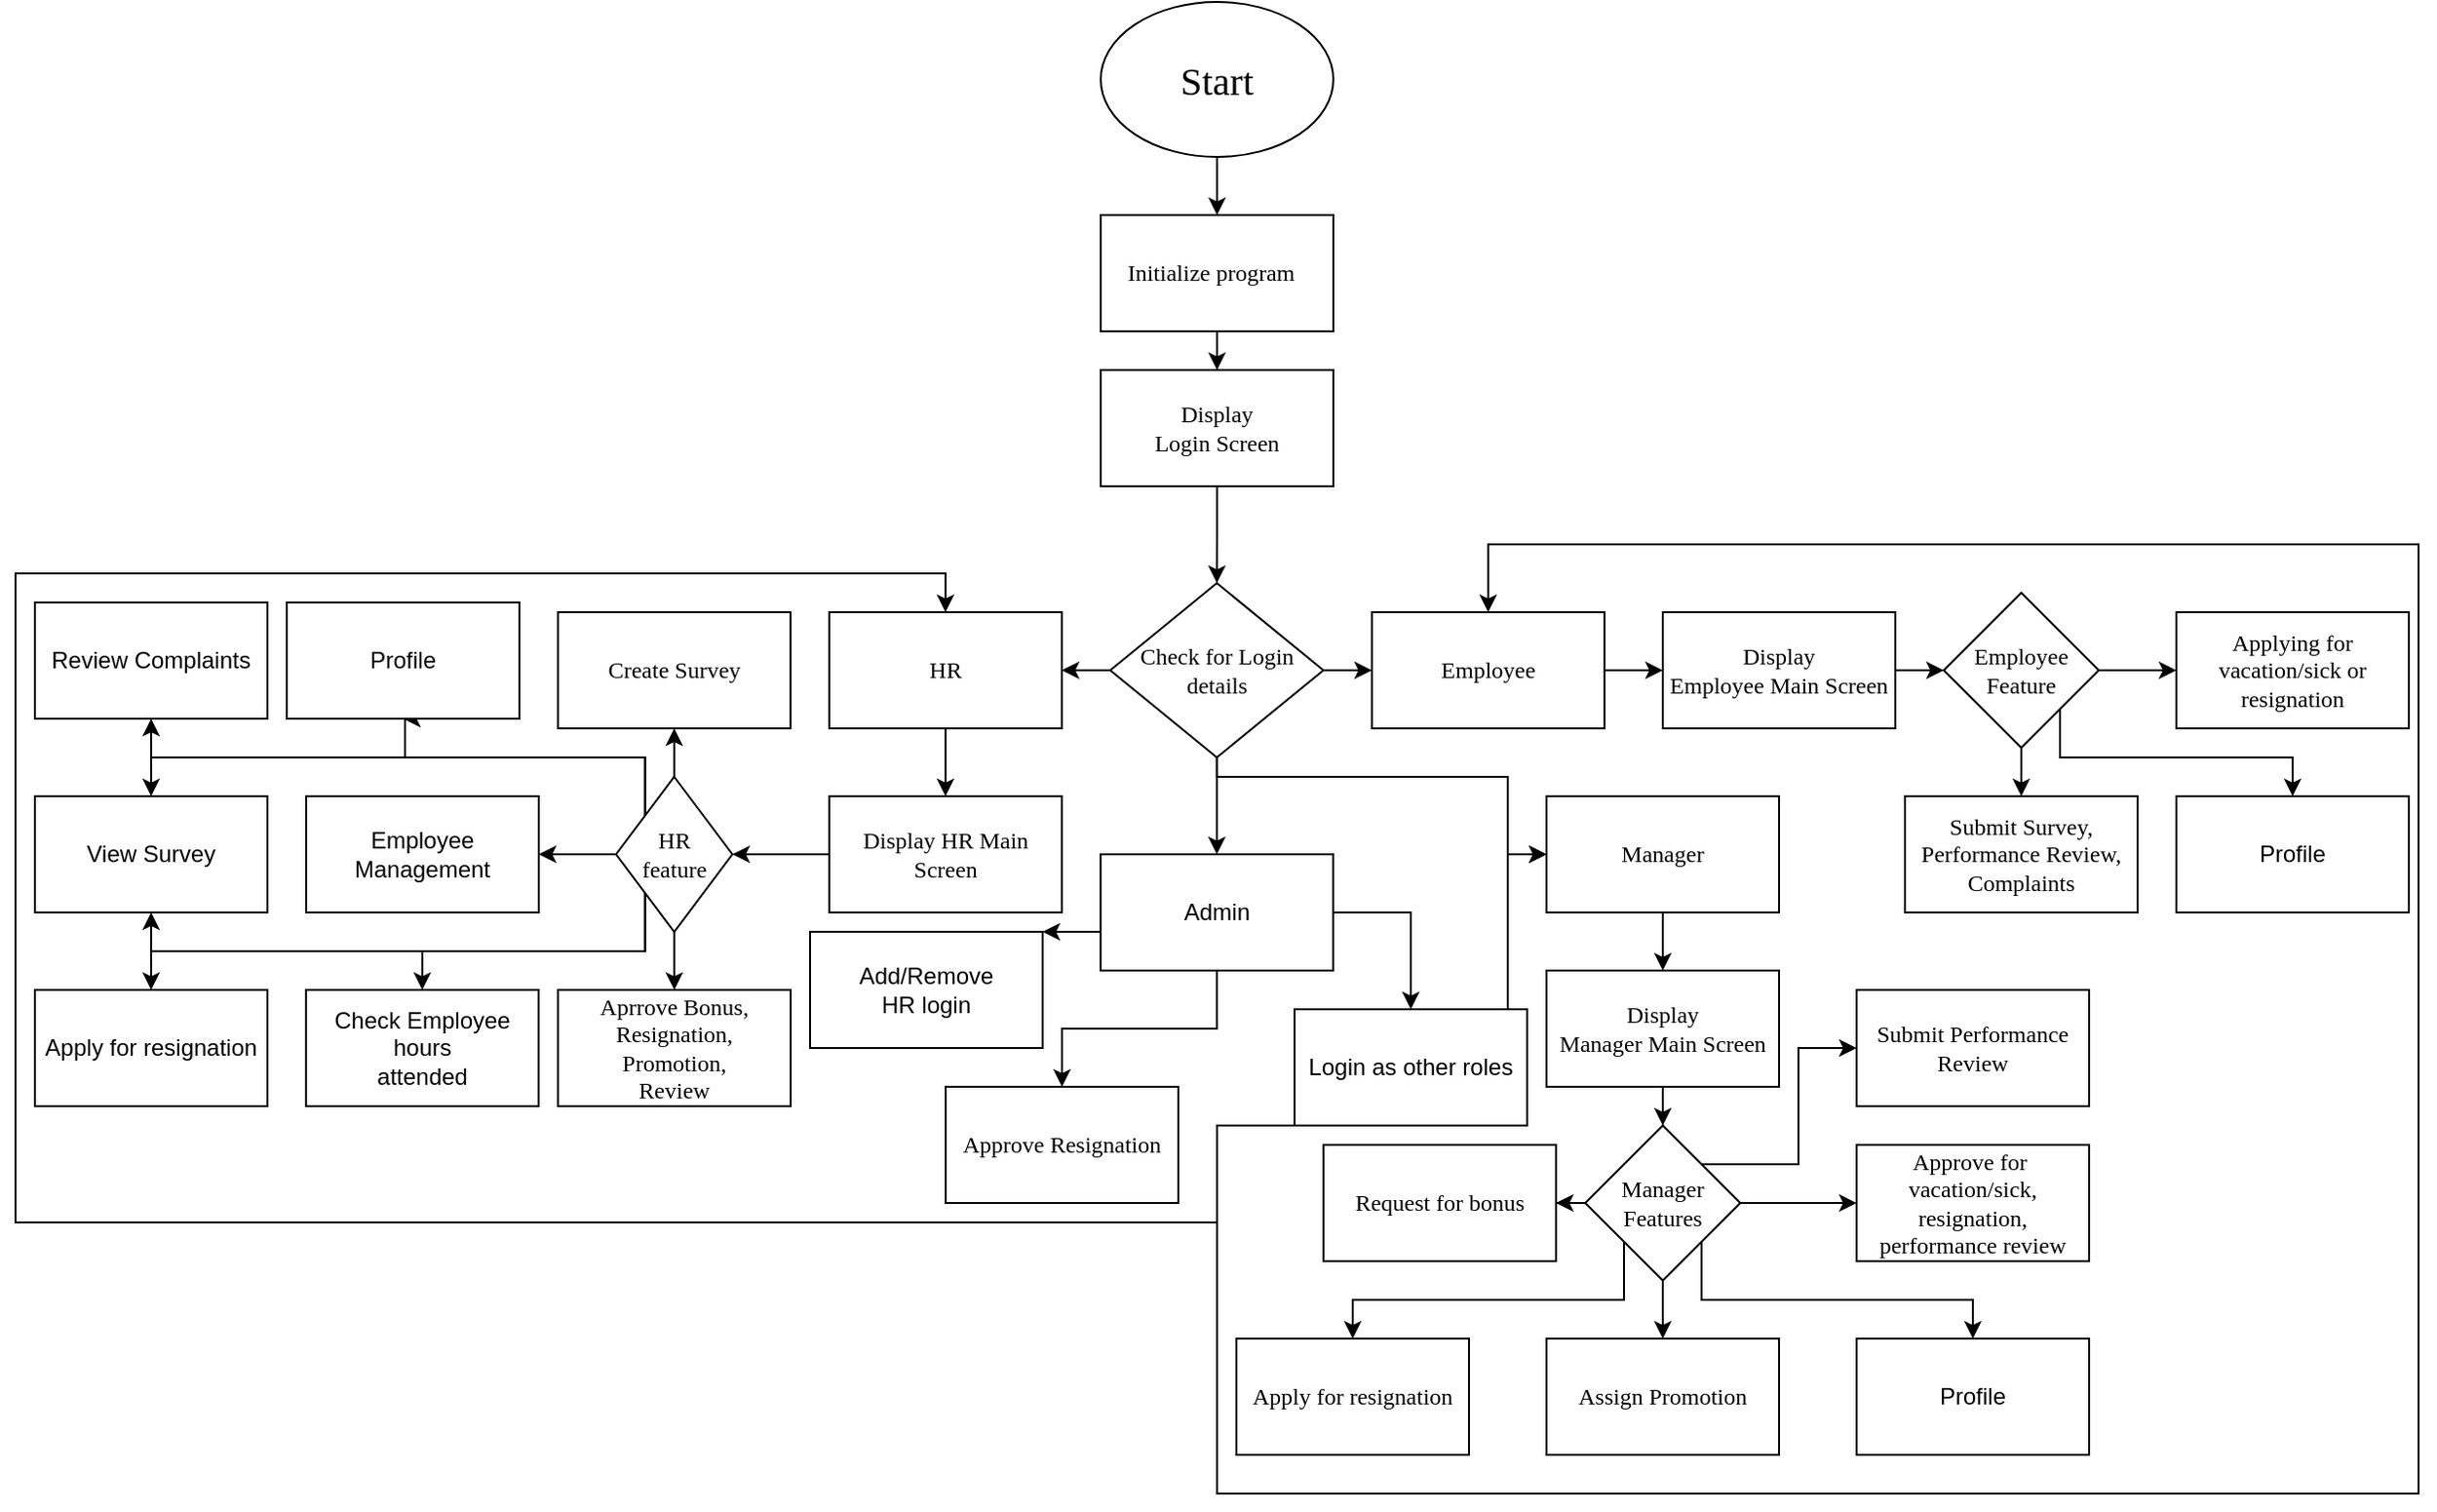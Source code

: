 <mxfile version="24.3.1" type="device">
  <diagram id="rvKXNUmmIDt18tQLx-EP" name="Page-1">
    <mxGraphModel dx="1846" dy="569" grid="1" gridSize="10" guides="1" tooltips="1" connect="1" arrows="1" fold="1" page="1" pageScale="1" pageWidth="850" pageHeight="1100" math="0" shadow="0">
      <root>
        <mxCell id="0" />
        <mxCell id="1" parent="0" />
        <mxCell id="EQr21W7R5ZVl4X3dIZeW-3" value="" style="edgeStyle=orthogonalEdgeStyle;rounded=0;orthogonalLoop=1;jettySize=auto;html=1;" parent="1" source="EQr21W7R5ZVl4X3dIZeW-1" target="EQr21W7R5ZVl4X3dIZeW-2" edge="1">
          <mxGeometry relative="1" as="geometry" />
        </mxCell>
        <mxCell id="EQr21W7R5ZVl4X3dIZeW-1" value="&lt;font style=&quot;font-size: 20px;&quot;&gt;Start&lt;/font&gt;" style="ellipse;whiteSpace=wrap;html=1;fontFamily=Times New Roman;" parent="1" vertex="1">
          <mxGeometry x="350" y="10" width="120" height="80" as="geometry" />
        </mxCell>
        <mxCell id="EQr21W7R5ZVl4X3dIZeW-12" value="" style="edgeStyle=orthogonalEdgeStyle;rounded=0;orthogonalLoop=1;jettySize=auto;html=1;" parent="1" source="EQr21W7R5ZVl4X3dIZeW-2" target="EQr21W7R5ZVl4X3dIZeW-11" edge="1">
          <mxGeometry relative="1" as="geometry" />
        </mxCell>
        <mxCell id="EQr21W7R5ZVl4X3dIZeW-2" value="Initialize program&amp;nbsp;&amp;nbsp;" style="whiteSpace=wrap;html=1;fontFamily=Times New Roman;" parent="1" vertex="1">
          <mxGeometry x="350" y="120" width="120" height="60" as="geometry" />
        </mxCell>
        <mxCell id="EQr21W7R5ZVl4X3dIZeW-16" value="" style="edgeStyle=orthogonalEdgeStyle;rounded=0;orthogonalLoop=1;jettySize=auto;html=1;" parent="1" source="EQr21W7R5ZVl4X3dIZeW-11" target="EQr21W7R5ZVl4X3dIZeW-15" edge="1">
          <mxGeometry relative="1" as="geometry" />
        </mxCell>
        <mxCell id="EQr21W7R5ZVl4X3dIZeW-11" value="Display &lt;br&gt;Login Screen" style="whiteSpace=wrap;html=1;fontFamily=Times New Roman;" parent="1" vertex="1">
          <mxGeometry x="350" y="200" width="120" height="60" as="geometry" />
        </mxCell>
        <mxCell id="EQr21W7R5ZVl4X3dIZeW-18" value="" style="edgeStyle=orthogonalEdgeStyle;rounded=0;orthogonalLoop=1;jettySize=auto;html=1;" parent="1" source="EQr21W7R5ZVl4X3dIZeW-15" target="EQr21W7R5ZVl4X3dIZeW-17" edge="1">
          <mxGeometry relative="1" as="geometry">
            <Array as="points">
              <mxPoint x="410" y="410" />
              <mxPoint x="560" y="410" />
              <mxPoint x="560" y="450" />
            </Array>
          </mxGeometry>
        </mxCell>
        <mxCell id="EQr21W7R5ZVl4X3dIZeW-20" value="" style="edgeStyle=orthogonalEdgeStyle;rounded=0;orthogonalLoop=1;jettySize=auto;html=1;" parent="1" source="EQr21W7R5ZVl4X3dIZeW-15" target="EQr21W7R5ZVl4X3dIZeW-19" edge="1">
          <mxGeometry relative="1" as="geometry" />
        </mxCell>
        <mxCell id="EQr21W7R5ZVl4X3dIZeW-22" value="" style="edgeStyle=orthogonalEdgeStyle;rounded=0;orthogonalLoop=1;jettySize=auto;html=1;" parent="1" source="EQr21W7R5ZVl4X3dIZeW-15" target="EQr21W7R5ZVl4X3dIZeW-21" edge="1">
          <mxGeometry relative="1" as="geometry" />
        </mxCell>
        <mxCell id="ErSS763vBnddS_wtB-cu-8" style="edgeStyle=orthogonalEdgeStyle;rounded=0;orthogonalLoop=1;jettySize=auto;html=1;entryX=0.5;entryY=0;entryDx=0;entryDy=0;" parent="1" source="EQr21W7R5ZVl4X3dIZeW-15" target="GLSSM8lwYj0UyMztoxBY-44" edge="1">
          <mxGeometry relative="1" as="geometry" />
        </mxCell>
        <mxCell id="EQr21W7R5ZVl4X3dIZeW-15" value="Check for Login details" style="rhombus;whiteSpace=wrap;html=1;fontFamily=Times New Roman;" parent="1" vertex="1">
          <mxGeometry x="354.9" y="310" width="110" height="90" as="geometry" />
        </mxCell>
        <mxCell id="EQr21W7R5ZVl4X3dIZeW-26" value="" style="edgeStyle=orthogonalEdgeStyle;rounded=0;orthogonalLoop=1;jettySize=auto;html=1;" parent="1" source="EQr21W7R5ZVl4X3dIZeW-17" target="EQr21W7R5ZVl4X3dIZeW-25" edge="1">
          <mxGeometry relative="1" as="geometry" />
        </mxCell>
        <mxCell id="EQr21W7R5ZVl4X3dIZeW-17" value="Manager" style="whiteSpace=wrap;html=1;fontFamily=Times New Roman;" parent="1" vertex="1">
          <mxGeometry x="580" y="420" width="120" height="60" as="geometry" />
        </mxCell>
        <mxCell id="EQr21W7R5ZVl4X3dIZeW-29" value="" style="edgeStyle=orthogonalEdgeStyle;rounded=0;orthogonalLoop=1;jettySize=auto;html=1;" parent="1" source="EQr21W7R5ZVl4X3dIZeW-19" target="EQr21W7R5ZVl4X3dIZeW-28" edge="1">
          <mxGeometry relative="1" as="geometry" />
        </mxCell>
        <mxCell id="EQr21W7R5ZVl4X3dIZeW-19" value="Employee" style="whiteSpace=wrap;html=1;fontFamily=Times New Roman;" parent="1" vertex="1">
          <mxGeometry x="489.9" y="325" width="120" height="60" as="geometry" />
        </mxCell>
        <mxCell id="EQr21W7R5ZVl4X3dIZeW-24" value="" style="edgeStyle=orthogonalEdgeStyle;rounded=0;orthogonalLoop=1;jettySize=auto;html=1;" parent="1" source="EQr21W7R5ZVl4X3dIZeW-21" target="EQr21W7R5ZVl4X3dIZeW-23" edge="1">
          <mxGeometry relative="1" as="geometry" />
        </mxCell>
        <mxCell id="EQr21W7R5ZVl4X3dIZeW-21" value="HR" style="whiteSpace=wrap;html=1;fontFamily=Times New Roman;" parent="1" vertex="1">
          <mxGeometry x="209.9" y="325" width="120" height="60" as="geometry" />
        </mxCell>
        <mxCell id="GLSSM8lwYj0UyMztoxBY-4" value="" style="edgeStyle=orthogonalEdgeStyle;rounded=0;orthogonalLoop=1;jettySize=auto;html=1;" parent="1" source="EQr21W7R5ZVl4X3dIZeW-23" target="GLSSM8lwYj0UyMztoxBY-3" edge="1">
          <mxGeometry relative="1" as="geometry" />
        </mxCell>
        <mxCell id="EQr21W7R5ZVl4X3dIZeW-23" value="Display HR Main Screen" style="whiteSpace=wrap;html=1;fontFamily=Times New Roman;" parent="1" vertex="1">
          <mxGeometry x="209.9" y="420" width="120" height="60" as="geometry" />
        </mxCell>
        <mxCell id="GLSSM8lwYj0UyMztoxBY-9" value="" style="edgeStyle=orthogonalEdgeStyle;rounded=0;orthogonalLoop=1;jettySize=auto;html=1;" parent="1" source="EQr21W7R5ZVl4X3dIZeW-25" target="GLSSM8lwYj0UyMztoxBY-8" edge="1">
          <mxGeometry relative="1" as="geometry" />
        </mxCell>
        <mxCell id="EQr21W7R5ZVl4X3dIZeW-25" value="Display&lt;br&gt;Manager Main Screen" style="whiteSpace=wrap;html=1;fontFamily=Times New Roman;" parent="1" vertex="1">
          <mxGeometry x="580" y="510" width="120" height="60" as="geometry" />
        </mxCell>
        <mxCell id="GLSSM8lwYj0UyMztoxBY-6" value="" style="edgeStyle=orthogonalEdgeStyle;rounded=0;orthogonalLoop=1;jettySize=auto;html=1;" parent="1" source="EQr21W7R5ZVl4X3dIZeW-28" target="GLSSM8lwYj0UyMztoxBY-5" edge="1">
          <mxGeometry relative="1" as="geometry" />
        </mxCell>
        <mxCell id="EQr21W7R5ZVl4X3dIZeW-28" value="Display&lt;br&gt;Employee Main Screen" style="whiteSpace=wrap;html=1;fontFamily=Times New Roman;" parent="1" vertex="1">
          <mxGeometry x="640" y="325" width="120" height="60" as="geometry" />
        </mxCell>
        <mxCell id="GLSSM8lwYj0UyMztoxBY-12" value="" style="edgeStyle=orthogonalEdgeStyle;rounded=0;orthogonalLoop=1;jettySize=auto;html=1;" parent="1" source="GLSSM8lwYj0UyMztoxBY-3" target="GLSSM8lwYj0UyMztoxBY-11" edge="1">
          <mxGeometry relative="1" as="geometry" />
        </mxCell>
        <mxCell id="GLSSM8lwYj0UyMztoxBY-14" value="" style="edgeStyle=orthogonalEdgeStyle;rounded=0;orthogonalLoop=1;jettySize=auto;html=1;entryX=1;entryY=0.5;entryDx=0;entryDy=0;" parent="1" source="GLSSM8lwYj0UyMztoxBY-3" target="ErSS763vBnddS_wtB-cu-1" edge="1">
          <mxGeometry relative="1" as="geometry">
            <mxPoint x="69.9" y="450" as="targetPoint" />
          </mxGeometry>
        </mxCell>
        <mxCell id="GLSSM8lwYj0UyMztoxBY-16" value="" style="edgeStyle=orthogonalEdgeStyle;rounded=0;orthogonalLoop=1;jettySize=auto;html=1;" parent="1" source="GLSSM8lwYj0UyMztoxBY-3" target="GLSSM8lwYj0UyMztoxBY-15" edge="1">
          <mxGeometry relative="1" as="geometry" />
        </mxCell>
        <mxCell id="GLSSM8lwYj0UyMztoxBY-17" style="edgeStyle=orthogonalEdgeStyle;rounded=0;orthogonalLoop=1;jettySize=auto;html=1;exitX=0;exitY=1;exitDx=0;exitDy=0;" parent="1" source="GLSSM8lwYj0UyMztoxBY-3" edge="1">
          <mxGeometry relative="1" as="geometry">
            <mxPoint x="-0.1" y="520" as="targetPoint" />
            <Array as="points">
              <mxPoint x="115" y="500" />
              <mxPoint y="500" />
            </Array>
          </mxGeometry>
        </mxCell>
        <mxCell id="ErSS763vBnddS_wtB-cu-14" style="edgeStyle=orthogonalEdgeStyle;rounded=0;orthogonalLoop=1;jettySize=auto;html=1;exitX=0;exitY=0;exitDx=0;exitDy=0;" parent="1" source="GLSSM8lwYj0UyMztoxBY-3" edge="1">
          <mxGeometry relative="1" as="geometry">
            <mxPoint x="-10" y="380" as="targetPoint" />
            <Array as="points">
              <mxPoint x="115" y="400" />
              <mxPoint x="-9" y="400" />
              <mxPoint x="-9" y="380" />
            </Array>
          </mxGeometry>
        </mxCell>
        <mxCell id="ozypkc_vYGgPimxKBf-H-10" style="edgeStyle=orthogonalEdgeStyle;rounded=0;orthogonalLoop=1;jettySize=auto;html=1;exitX=0;exitY=0;exitDx=0;exitDy=0;entryX=0.5;entryY=1;entryDx=0;entryDy=0;" parent="1" source="GLSSM8lwYj0UyMztoxBY-3" target="ozypkc_vYGgPimxKBf-H-9" edge="1">
          <mxGeometry relative="1" as="geometry">
            <Array as="points">
              <mxPoint x="115" y="400" />
              <mxPoint x="-140" y="400" />
            </Array>
          </mxGeometry>
        </mxCell>
        <mxCell id="ozypkc_vYGgPimxKBf-H-11" style="edgeStyle=orthogonalEdgeStyle;rounded=0;orthogonalLoop=1;jettySize=auto;html=1;exitX=0;exitY=1;exitDx=0;exitDy=0;entryX=0.5;entryY=0;entryDx=0;entryDy=0;" parent="1" source="GLSSM8lwYj0UyMztoxBY-3" target="ozypkc_vYGgPimxKBf-H-8" edge="1">
          <mxGeometry relative="1" as="geometry">
            <Array as="points">
              <mxPoint x="115" y="500" />
              <mxPoint x="-140" y="500" />
            </Array>
          </mxGeometry>
        </mxCell>
        <mxCell id="pnGaxENF60KJRYhlOysc-3" style="edgeStyle=orthogonalEdgeStyle;rounded=0;orthogonalLoop=1;jettySize=auto;html=1;exitX=0;exitY=0;exitDx=0;exitDy=0;entryX=0.5;entryY=0;entryDx=0;entryDy=0;" edge="1" parent="1" source="GLSSM8lwYj0UyMztoxBY-3" target="pnGaxENF60KJRYhlOysc-1">
          <mxGeometry relative="1" as="geometry">
            <Array as="points">
              <mxPoint x="115" y="400" />
              <mxPoint x="-140" y="400" />
            </Array>
          </mxGeometry>
        </mxCell>
        <mxCell id="pnGaxENF60KJRYhlOysc-5" style="edgeStyle=orthogonalEdgeStyle;rounded=0;orthogonalLoop=1;jettySize=auto;html=1;exitX=0;exitY=1;exitDx=0;exitDy=0;entryX=0.5;entryY=1;entryDx=0;entryDy=0;" edge="1" parent="1" source="GLSSM8lwYj0UyMztoxBY-3" target="pnGaxENF60KJRYhlOysc-1">
          <mxGeometry relative="1" as="geometry">
            <Array as="points">
              <mxPoint x="115" y="500" />
              <mxPoint x="-140" y="500" />
            </Array>
          </mxGeometry>
        </mxCell>
        <mxCell id="GLSSM8lwYj0UyMztoxBY-3" value="HR&lt;br&gt;feature" style="rhombus;whiteSpace=wrap;html=1;fontFamily=Times New Roman;" parent="1" vertex="1">
          <mxGeometry x="99.9" y="410" width="60" height="80" as="geometry" />
        </mxCell>
        <mxCell id="GLSSM8lwYj0UyMztoxBY-24" value="" style="edgeStyle=orthogonalEdgeStyle;rounded=0;orthogonalLoop=1;jettySize=auto;html=1;" parent="1" source="GLSSM8lwYj0UyMztoxBY-5" target="GLSSM8lwYj0UyMztoxBY-23" edge="1">
          <mxGeometry relative="1" as="geometry" />
        </mxCell>
        <mxCell id="ErSS763vBnddS_wtB-cu-17" style="edgeStyle=orthogonalEdgeStyle;rounded=0;orthogonalLoop=1;jettySize=auto;html=1;exitX=1;exitY=1;exitDx=0;exitDy=0;entryX=0.5;entryY=0;entryDx=0;entryDy=0;" parent="1" source="GLSSM8lwYj0UyMztoxBY-5" target="ErSS763vBnddS_wtB-cu-16" edge="1">
          <mxGeometry relative="1" as="geometry">
            <Array as="points">
              <mxPoint x="845" y="400" />
              <mxPoint x="965" y="400" />
            </Array>
          </mxGeometry>
        </mxCell>
        <mxCell id="GLSSM8lwYj0UyMztoxBY-5" value="Employee&lt;br&gt;Feature" style="rhombus;whiteSpace=wrap;html=1;fontFamily=Times New Roman;" parent="1" vertex="1">
          <mxGeometry x="785.0" y="315" width="80" height="80" as="geometry" />
        </mxCell>
        <mxCell id="GLSSM8lwYj0UyMztoxBY-30" value="" style="edgeStyle=orthogonalEdgeStyle;rounded=0;orthogonalLoop=1;jettySize=auto;html=1;entryX=0.5;entryY=0;entryDx=0;entryDy=0;" parent="1" source="GLSSM8lwYj0UyMztoxBY-8" target="GLSSM8lwYj0UyMztoxBY-29" edge="1">
          <mxGeometry relative="1" as="geometry">
            <mxPoint x="409.953" y="680" as="targetPoint" />
            <Array as="points">
              <mxPoint x="640" y="670" />
            </Array>
          </mxGeometry>
        </mxCell>
        <mxCell id="GLSSM8lwYj0UyMztoxBY-32" value="" style="edgeStyle=orthogonalEdgeStyle;rounded=0;orthogonalLoop=1;jettySize=auto;html=1;" parent="1" source="GLSSM8lwYj0UyMztoxBY-8" target="GLSSM8lwYj0UyMztoxBY-31" edge="1">
          <mxGeometry relative="1" as="geometry" />
        </mxCell>
        <mxCell id="GLSSM8lwYj0UyMztoxBY-34" value="" style="edgeStyle=orthogonalEdgeStyle;rounded=0;orthogonalLoop=1;jettySize=auto;html=1;" parent="1" source="GLSSM8lwYj0UyMztoxBY-8" target="GLSSM8lwYj0UyMztoxBY-33" edge="1">
          <mxGeometry relative="1" as="geometry" />
        </mxCell>
        <mxCell id="ErSS763vBnddS_wtB-cu-19" style="edgeStyle=orthogonalEdgeStyle;rounded=0;orthogonalLoop=1;jettySize=auto;html=1;exitX=1;exitY=1;exitDx=0;exitDy=0;entryX=0.5;entryY=0;entryDx=0;entryDy=0;" parent="1" source="GLSSM8lwYj0UyMztoxBY-8" target="ErSS763vBnddS_wtB-cu-18" edge="1">
          <mxGeometry relative="1" as="geometry">
            <Array as="points">
              <mxPoint x="660" y="680" />
              <mxPoint x="800" y="680" />
            </Array>
          </mxGeometry>
        </mxCell>
        <mxCell id="ozypkc_vYGgPimxKBf-H-2" style="edgeStyle=orthogonalEdgeStyle;rounded=0;orthogonalLoop=1;jettySize=auto;html=1;exitX=0;exitY=1;exitDx=0;exitDy=0;entryX=0.5;entryY=0;entryDx=0;entryDy=0;" parent="1" source="GLSSM8lwYj0UyMztoxBY-8" target="ozypkc_vYGgPimxKBf-H-1" edge="1">
          <mxGeometry relative="1" as="geometry">
            <Array as="points">
              <mxPoint x="620" y="680" />
              <mxPoint x="480" y="680" />
            </Array>
          </mxGeometry>
        </mxCell>
        <mxCell id="ozypkc_vYGgPimxKBf-H-4" style="edgeStyle=orthogonalEdgeStyle;rounded=0;orthogonalLoop=1;jettySize=auto;html=1;exitX=1;exitY=0;exitDx=0;exitDy=0;entryX=0;entryY=0.5;entryDx=0;entryDy=0;" parent="1" source="GLSSM8lwYj0UyMztoxBY-8" target="ozypkc_vYGgPimxKBf-H-3" edge="1">
          <mxGeometry relative="1" as="geometry">
            <Array as="points">
              <mxPoint x="710" y="610" />
              <mxPoint x="710" y="550" />
            </Array>
          </mxGeometry>
        </mxCell>
        <mxCell id="GLSSM8lwYj0UyMztoxBY-8" value="Manager&lt;br&gt;Features" style="rhombus;whiteSpace=wrap;html=1;fontFamily=Times New Roman;" parent="1" vertex="1">
          <mxGeometry x="600" y="590" width="80" height="80" as="geometry" />
        </mxCell>
        <mxCell id="GLSSM8lwYj0UyMztoxBY-11" value="Aprrove Bonus,&lt;br&gt;Resignation,&lt;br&gt;Promotion,&lt;br&gt;Review" style="whiteSpace=wrap;html=1;fontFamily=Times New Roman;" parent="1" vertex="1">
          <mxGeometry x="69.9" y="520" width="120.1" height="60" as="geometry" />
        </mxCell>
        <mxCell id="GLSSM8lwYj0UyMztoxBY-15" value="&lt;div&gt;Create Survey&lt;/div&gt;" style="whiteSpace=wrap;html=1;fontFamily=Times New Roman;" parent="1" vertex="1">
          <mxGeometry x="69.9" y="325" width="120" height="60" as="geometry" />
        </mxCell>
        <mxCell id="GLSSM8lwYj0UyMztoxBY-20" value="Check Employee hours&lt;br&gt;attended" style="rounded=0;whiteSpace=wrap;html=1;" parent="1" vertex="1">
          <mxGeometry x="-60.1" y="520" width="120" height="60" as="geometry" />
        </mxCell>
        <mxCell id="GLSSM8lwYj0UyMztoxBY-23" value="Submit Survey,&lt;br&gt;Performance Review, Complaints" style="whiteSpace=wrap;html=1;fontFamily=Times New Roman;" parent="1" vertex="1">
          <mxGeometry x="765.0" y="420" width="120" height="60" as="geometry" />
        </mxCell>
        <mxCell id="GLSSM8lwYj0UyMztoxBY-25" value="Applying for&lt;br&gt;vacation/sick or resignation" style="whiteSpace=wrap;html=1;fontFamily=Times New Roman;" parent="1" vertex="1">
          <mxGeometry x="905" y="325" width="120" height="60" as="geometry" />
        </mxCell>
        <mxCell id="GLSSM8lwYj0UyMztoxBY-29" value="Assign Promotion" style="whiteSpace=wrap;html=1;fontFamily=Times New Roman;" parent="1" vertex="1">
          <mxGeometry x="580" y="700" width="120" height="60" as="geometry" />
        </mxCell>
        <mxCell id="GLSSM8lwYj0UyMztoxBY-31" value="Approve for&amp;nbsp;&lt;br&gt;vacation/sick,&lt;br&gt;resignation, performance review" style="whiteSpace=wrap;html=1;fontFamily=Times New Roman;" parent="1" vertex="1">
          <mxGeometry x="740" y="600" width="120" height="60" as="geometry" />
        </mxCell>
        <mxCell id="GLSSM8lwYj0UyMztoxBY-33" value="Request for bonus" style="whiteSpace=wrap;html=1;fontFamily=Times New Roman;" parent="1" vertex="1">
          <mxGeometry x="464.9" y="600" width="120" height="60" as="geometry" />
        </mxCell>
        <mxCell id="GLSSM8lwYj0UyMztoxBY-46" value="" style="edgeStyle=orthogonalEdgeStyle;rounded=0;orthogonalLoop=1;jettySize=auto;html=1;" parent="1" source="GLSSM8lwYj0UyMztoxBY-44" target="GLSSM8lwYj0UyMztoxBY-45" edge="1">
          <mxGeometry relative="1" as="geometry">
            <Array as="points">
              <mxPoint x="280" y="500" />
            </Array>
          </mxGeometry>
        </mxCell>
        <mxCell id="ozypkc_vYGgPimxKBf-H-5" style="edgeStyle=orthogonalEdgeStyle;rounded=0;orthogonalLoop=1;jettySize=auto;html=1;exitX=1;exitY=0.5;exitDx=0;exitDy=0;entryX=0.5;entryY=0;entryDx=0;entryDy=0;" parent="1" source="GLSSM8lwYj0UyMztoxBY-44" target="ErSS763vBnddS_wtB-cu-2" edge="1">
          <mxGeometry relative="1" as="geometry" />
        </mxCell>
        <mxCell id="ozypkc_vYGgPimxKBf-H-7" style="edgeStyle=orthogonalEdgeStyle;rounded=0;orthogonalLoop=1;jettySize=auto;html=1;exitX=0.5;exitY=1;exitDx=0;exitDy=0;" parent="1" source="GLSSM8lwYj0UyMztoxBY-44" target="ozypkc_vYGgPimxKBf-H-6" edge="1">
          <mxGeometry relative="1" as="geometry" />
        </mxCell>
        <mxCell id="GLSSM8lwYj0UyMztoxBY-44" value="Admin" style="rounded=0;whiteSpace=wrap;html=1;" parent="1" vertex="1">
          <mxGeometry x="349.9" y="450" width="120" height="60" as="geometry" />
        </mxCell>
        <mxCell id="GLSSM8lwYj0UyMztoxBY-45" value="Add/Remove&lt;br&gt;HR login" style="rounded=0;whiteSpace=wrap;html=1;" parent="1" vertex="1">
          <mxGeometry x="200" y="490" width="120" height="60" as="geometry" />
        </mxCell>
        <mxCell id="ErSS763vBnddS_wtB-cu-1" value="Employee Management" style="rounded=0;whiteSpace=wrap;html=1;" parent="1" vertex="1">
          <mxGeometry x="-60" y="420" width="120" height="60" as="geometry" />
        </mxCell>
        <mxCell id="ErSS763vBnddS_wtB-cu-11" style="edgeStyle=orthogonalEdgeStyle;rounded=0;orthogonalLoop=1;jettySize=auto;html=1;entryX=0;entryY=0.5;entryDx=0;entryDy=0;" parent="1" source="ErSS763vBnddS_wtB-cu-2" target="EQr21W7R5ZVl4X3dIZeW-17" edge="1">
          <mxGeometry relative="1" as="geometry">
            <Array as="points">
              <mxPoint x="560" y="450" />
            </Array>
          </mxGeometry>
        </mxCell>
        <mxCell id="ErSS763vBnddS_wtB-cu-12" style="edgeStyle=orthogonalEdgeStyle;rounded=0;orthogonalLoop=1;jettySize=auto;html=1;entryX=0.5;entryY=0;entryDx=0;entryDy=0;" parent="1" source="ErSS763vBnddS_wtB-cu-2" target="EQr21W7R5ZVl4X3dIZeW-21" edge="1">
          <mxGeometry relative="1" as="geometry">
            <Array as="points">
              <mxPoint x="410" y="590" />
              <mxPoint x="410" y="640" />
              <mxPoint x="-210" y="640" />
              <mxPoint x="-210" y="305" />
              <mxPoint x="270" y="305" />
            </Array>
          </mxGeometry>
        </mxCell>
        <mxCell id="ErSS763vBnddS_wtB-cu-13" style="edgeStyle=orthogonalEdgeStyle;rounded=0;orthogonalLoop=1;jettySize=auto;html=1;entryX=0.5;entryY=0;entryDx=0;entryDy=0;" parent="1" source="ErSS763vBnddS_wtB-cu-2" target="EQr21W7R5ZVl4X3dIZeW-19" edge="1">
          <mxGeometry relative="1" as="geometry">
            <Array as="points">
              <mxPoint x="410" y="590" />
              <mxPoint x="410" y="780" />
              <mxPoint x="1030" y="780" />
              <mxPoint x="1030" y="290" />
              <mxPoint x="550" y="290" />
            </Array>
          </mxGeometry>
        </mxCell>
        <mxCell id="ErSS763vBnddS_wtB-cu-2" value="Login as other roles" style="whiteSpace=wrap;html=1;rounded=0;" parent="1" vertex="1">
          <mxGeometry x="450" y="530" width="120" height="60" as="geometry" />
        </mxCell>
        <mxCell id="ErSS763vBnddS_wtB-cu-6" value="" style="endArrow=classic;html=1;rounded=0;entryX=0;entryY=0.5;entryDx=0;entryDy=0;exitX=1;exitY=0.5;exitDx=0;exitDy=0;" parent="1" source="GLSSM8lwYj0UyMztoxBY-5" target="GLSSM8lwYj0UyMztoxBY-25" edge="1">
          <mxGeometry width="50" height="50" relative="1" as="geometry">
            <mxPoint x="865" y="360" as="sourcePoint" />
            <mxPoint x="915" y="310" as="targetPoint" />
          </mxGeometry>
        </mxCell>
        <mxCell id="ErSS763vBnddS_wtB-cu-15" value="Profile" style="rounded=0;whiteSpace=wrap;html=1;" parent="1" vertex="1">
          <mxGeometry x="-70" y="320" width="120" height="60" as="geometry" />
        </mxCell>
        <mxCell id="ErSS763vBnddS_wtB-cu-16" value="Profile" style="rounded=0;whiteSpace=wrap;html=1;" parent="1" vertex="1">
          <mxGeometry x="905" y="420" width="120" height="60" as="geometry" />
        </mxCell>
        <mxCell id="ErSS763vBnddS_wtB-cu-18" value="Profile" style="rounded=0;whiteSpace=wrap;html=1;" parent="1" vertex="1">
          <mxGeometry x="740" y="700" width="120" height="60" as="geometry" />
        </mxCell>
        <mxCell id="ozypkc_vYGgPimxKBf-H-1" value="Apply for resignation" style="whiteSpace=wrap;html=1;fontFamily=Times New Roman;" parent="1" vertex="1">
          <mxGeometry x="420" y="700" width="120" height="60" as="geometry" />
        </mxCell>
        <mxCell id="ozypkc_vYGgPimxKBf-H-3" value="Submit Performance Review" style="whiteSpace=wrap;html=1;fontFamily=Times New Roman;" parent="1" vertex="1">
          <mxGeometry x="740" y="520" width="120" height="60" as="geometry" />
        </mxCell>
        <mxCell id="ozypkc_vYGgPimxKBf-H-6" value="Approve Resignation" style="whiteSpace=wrap;html=1;fontFamily=Times New Roman;" parent="1" vertex="1">
          <mxGeometry x="270" y="570" width="120" height="60" as="geometry" />
        </mxCell>
        <mxCell id="ozypkc_vYGgPimxKBf-H-8" value="Apply for resignation" style="rounded=0;whiteSpace=wrap;html=1;" parent="1" vertex="1">
          <mxGeometry x="-200" y="520" width="120" height="60" as="geometry" />
        </mxCell>
        <mxCell id="ozypkc_vYGgPimxKBf-H-9" value="Review Complaints" style="rounded=0;whiteSpace=wrap;html=1;" parent="1" vertex="1">
          <mxGeometry x="-200" y="320" width="120" height="60" as="geometry" />
        </mxCell>
        <mxCell id="pnGaxENF60KJRYhlOysc-1" value="View Survey" style="rounded=0;whiteSpace=wrap;html=1;" vertex="1" parent="1">
          <mxGeometry x="-200" y="420" width="120" height="60" as="geometry" />
        </mxCell>
      </root>
    </mxGraphModel>
  </diagram>
</mxfile>
